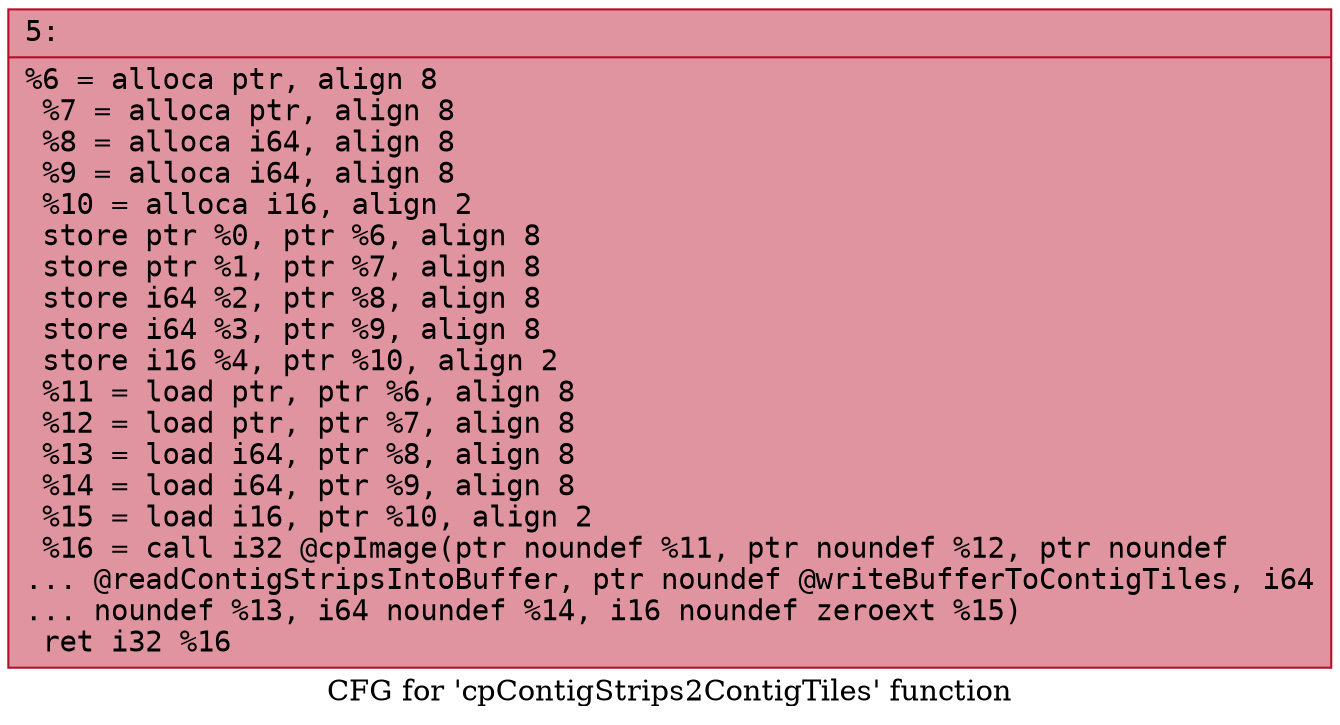 digraph "CFG for 'cpContigStrips2ContigTiles' function" {
	label="CFG for 'cpContigStrips2ContigTiles' function";

	Node0x600001c57e80 [shape=record,color="#b70d28ff", style=filled, fillcolor="#b70d2870" fontname="Courier",label="{5:\l|  %6 = alloca ptr, align 8\l  %7 = alloca ptr, align 8\l  %8 = alloca i64, align 8\l  %9 = alloca i64, align 8\l  %10 = alloca i16, align 2\l  store ptr %0, ptr %6, align 8\l  store ptr %1, ptr %7, align 8\l  store i64 %2, ptr %8, align 8\l  store i64 %3, ptr %9, align 8\l  store i16 %4, ptr %10, align 2\l  %11 = load ptr, ptr %6, align 8\l  %12 = load ptr, ptr %7, align 8\l  %13 = load i64, ptr %8, align 8\l  %14 = load i64, ptr %9, align 8\l  %15 = load i16, ptr %10, align 2\l  %16 = call i32 @cpImage(ptr noundef %11, ptr noundef %12, ptr noundef\l... @readContigStripsIntoBuffer, ptr noundef @writeBufferToContigTiles, i64\l... noundef %13, i64 noundef %14, i16 noundef zeroext %15)\l  ret i32 %16\l}"];
}
